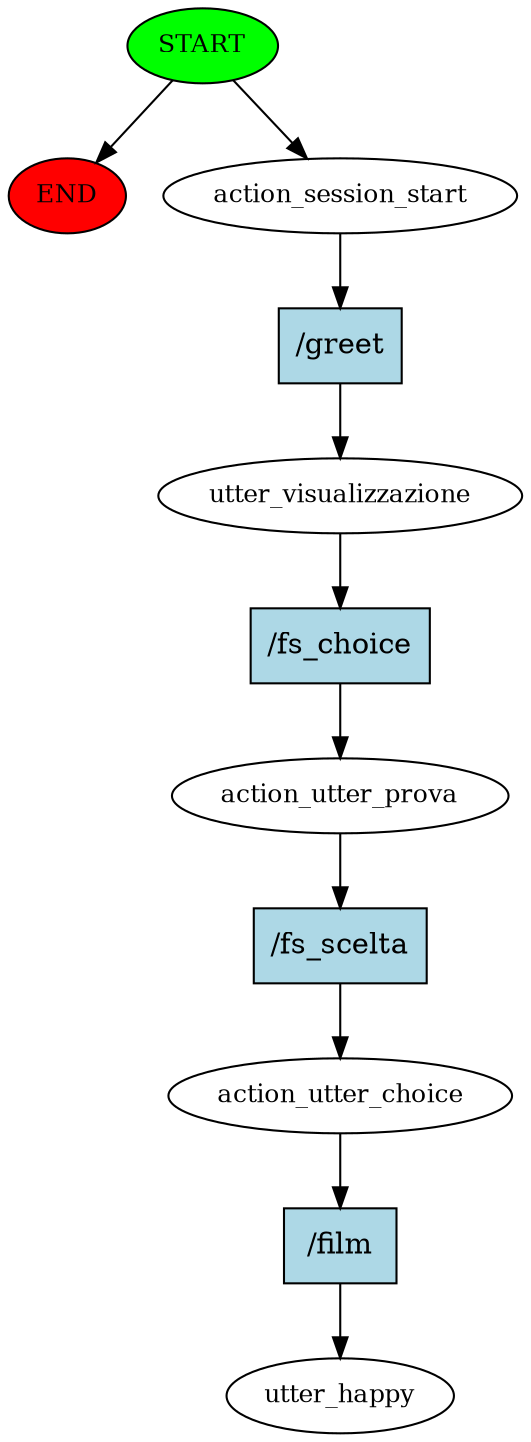 digraph  {
0 [class="start active", fillcolor=green, fontsize=12, label=START, style=filled];
"-1" [class=end, fillcolor=red, fontsize=12, label=END, style=filled];
1 [class=active, fontsize=12, label=action_session_start];
2 [class=active, fontsize=12, label=utter_visualizzazione];
3 [class=active, fontsize=12, label=action_utter_prova];
4 [class=active, fontsize=12, label=action_utter_choice];
5 [class="dashed active", fontsize=12, label=utter_happy];
6 [class="intent active", fillcolor=lightblue, label="/greet", shape=rect, style=filled];
7 [class="intent active", fillcolor=lightblue, label="/fs_choice", shape=rect, style=filled];
8 [class="intent active", fillcolor=lightblue, label="/fs_scelta", shape=rect, style=filled];
9 [class="intent active", fillcolor=lightblue, label="/film", shape=rect, style=filled];
0 -> "-1"  [class="", key=NONE, label=""];
0 -> 1  [class=active, key=NONE, label=""];
1 -> 6  [class=active, key=0];
2 -> 7  [class=active, key=0];
3 -> 8  [class=active, key=0];
4 -> 9  [class=active, key=0];
6 -> 2  [class=active, key=0];
7 -> 3  [class=active, key=0];
8 -> 4  [class=active, key=0];
9 -> 5  [class=active, key=0];
}

